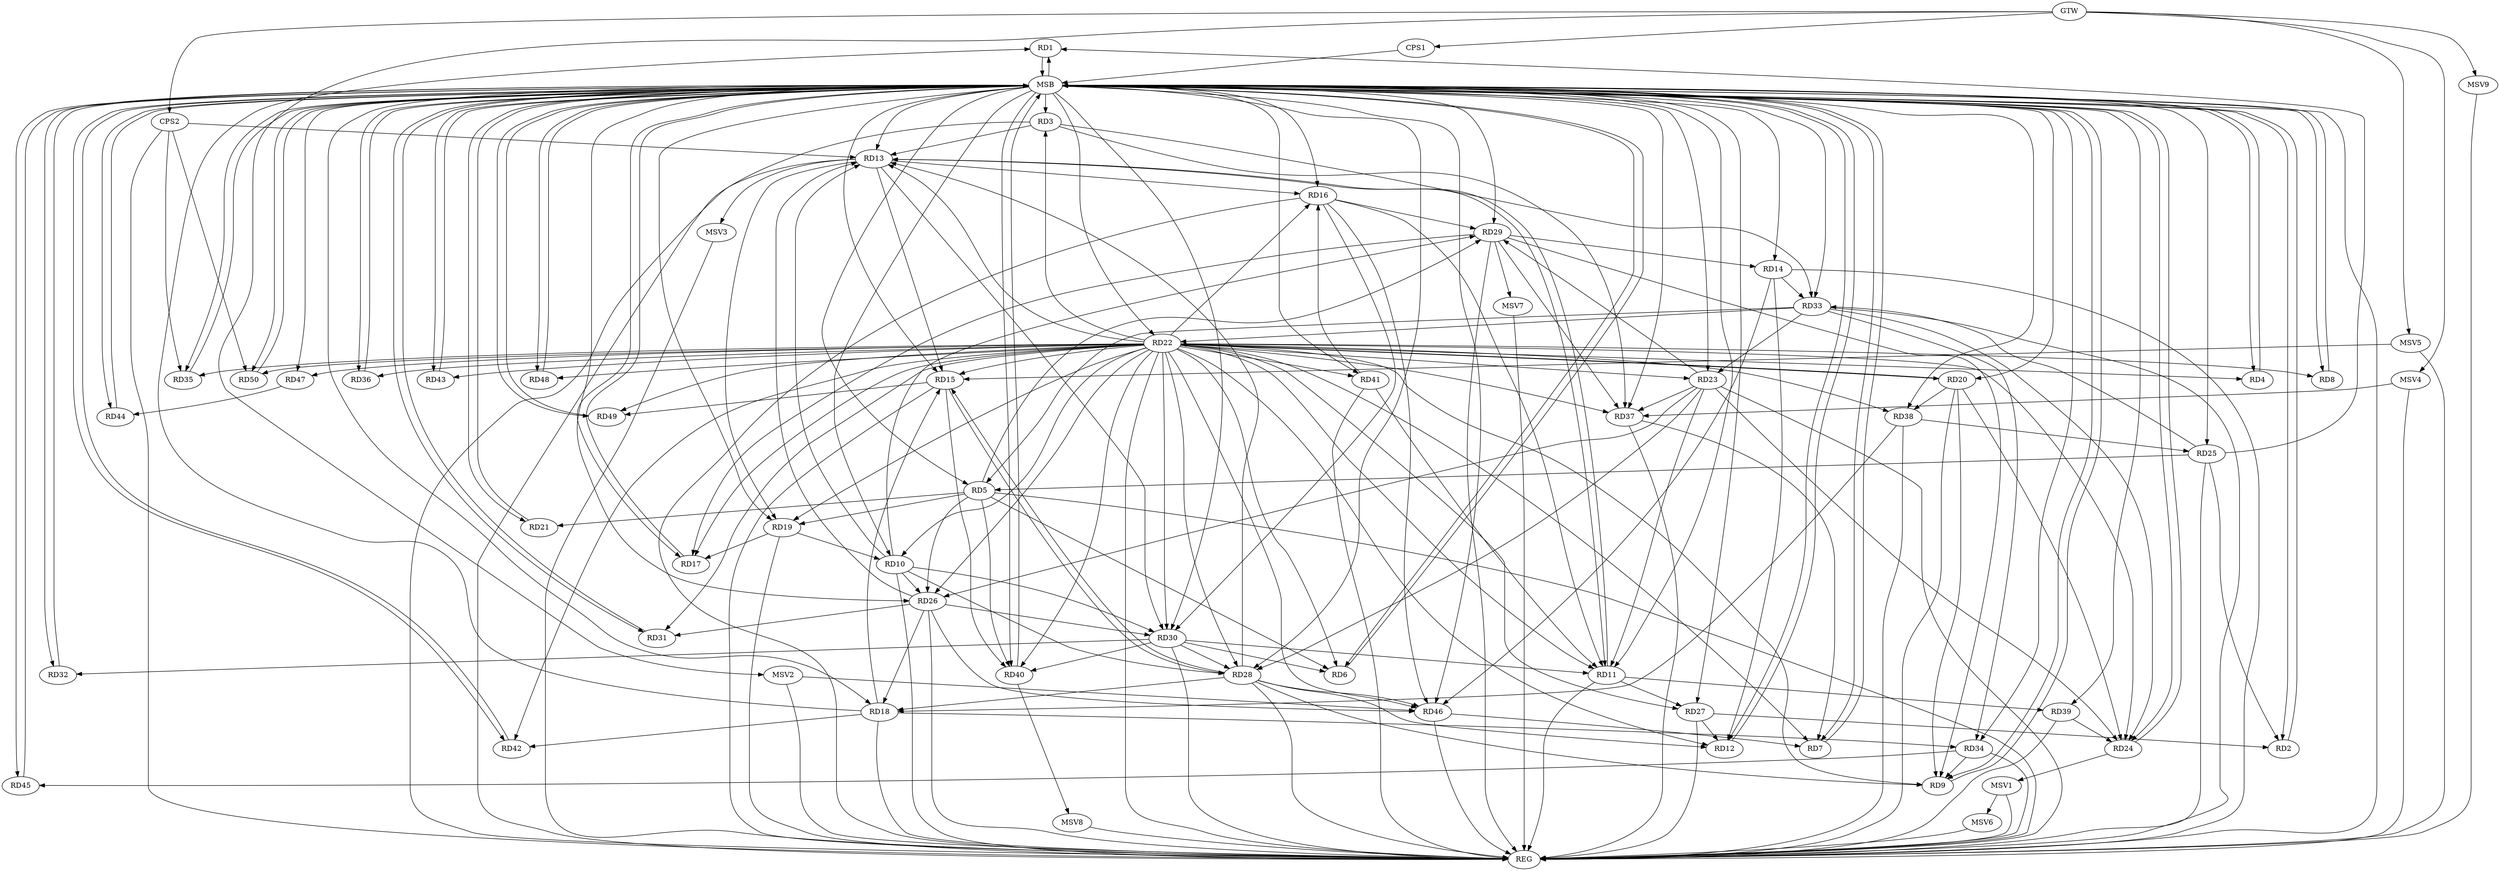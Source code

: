 strict digraph G {
  RD1 [ label="RD1" ];
  RD2 [ label="RD2" ];
  RD3 [ label="RD3" ];
  RD4 [ label="RD4" ];
  RD5 [ label="RD5" ];
  RD6 [ label="RD6" ];
  RD7 [ label="RD7" ];
  RD8 [ label="RD8" ];
  RD9 [ label="RD9" ];
  RD10 [ label="RD10" ];
  RD11 [ label="RD11" ];
  RD12 [ label="RD12" ];
  RD13 [ label="RD13" ];
  RD14 [ label="RD14" ];
  RD15 [ label="RD15" ];
  RD16 [ label="RD16" ];
  RD17 [ label="RD17" ];
  RD18 [ label="RD18" ];
  RD19 [ label="RD19" ];
  RD20 [ label="RD20" ];
  RD21 [ label="RD21" ];
  RD22 [ label="RD22" ];
  RD23 [ label="RD23" ];
  RD24 [ label="RD24" ];
  RD25 [ label="RD25" ];
  RD26 [ label="RD26" ];
  RD27 [ label="RD27" ];
  RD28 [ label="RD28" ];
  RD29 [ label="RD29" ];
  RD30 [ label="RD30" ];
  RD31 [ label="RD31" ];
  RD32 [ label="RD32" ];
  RD33 [ label="RD33" ];
  RD34 [ label="RD34" ];
  RD35 [ label="RD35" ];
  RD36 [ label="RD36" ];
  RD37 [ label="RD37" ];
  RD38 [ label="RD38" ];
  RD39 [ label="RD39" ];
  RD40 [ label="RD40" ];
  RD41 [ label="RD41" ];
  RD42 [ label="RD42" ];
  RD43 [ label="RD43" ];
  RD44 [ label="RD44" ];
  RD45 [ label="RD45" ];
  RD46 [ label="RD46" ];
  RD47 [ label="RD47" ];
  RD48 [ label="RD48" ];
  RD49 [ label="RD49" ];
  RD50 [ label="RD50" ];
  CPS1 [ label="CPS1" ];
  CPS2 [ label="CPS2" ];
  GTW [ label="GTW" ];
  REG [ label="REG" ];
  MSB [ label="MSB" ];
  MSV1 [ label="MSV1" ];
  MSV2 [ label="MSV2" ];
  MSV3 [ label="MSV3" ];
  MSV4 [ label="MSV4" ];
  MSV5 [ label="MSV5" ];
  MSV6 [ label="MSV6" ];
  MSV7 [ label="MSV7" ];
  MSV8 [ label="MSV8" ];
  MSV9 [ label="MSV9" ];
  RD18 -> RD1;
  RD25 -> RD1;
  RD25 -> RD2;
  RD27 -> RD2;
  RD3 -> RD13;
  RD3 -> RD33;
  RD3 -> RD37;
  RD5 -> RD6;
  RD5 -> RD19;
  RD5 -> RD21;
  RD25 -> RD5;
  RD5 -> RD26;
  RD5 -> RD29;
  RD33 -> RD5;
  RD5 -> RD40;
  RD22 -> RD6;
  RD30 -> RD6;
  RD22 -> RD7;
  RD37 -> RD7;
  RD46 -> RD7;
  RD20 -> RD9;
  RD22 -> RD9;
  RD28 -> RD9;
  RD29 -> RD9;
  RD34 -> RD9;
  RD10 -> RD13;
  RD19 -> RD10;
  RD10 -> RD26;
  RD10 -> RD28;
  RD10 -> RD29;
  RD10 -> RD30;
  RD11 -> RD13;
  RD13 -> RD11;
  RD16 -> RD11;
  RD23 -> RD11;
  RD11 -> RD27;
  RD30 -> RD11;
  RD11 -> RD39;
  RD41 -> RD11;
  RD14 -> RD12;
  RD22 -> RD12;
  RD27 -> RD12;
  RD28 -> RD12;
  RD13 -> RD15;
  RD13 -> RD16;
  RD13 -> RD19;
  RD26 -> RD13;
  RD28 -> RD13;
  RD13 -> RD30;
  RD29 -> RD14;
  RD14 -> RD33;
  RD14 -> RD46;
  RD18 -> RD15;
  RD15 -> RD28;
  RD28 -> RD15;
  RD15 -> RD40;
  RD15 -> RD49;
  RD22 -> RD16;
  RD16 -> RD29;
  RD16 -> RD30;
  RD41 -> RD16;
  RD16 -> RD46;
  RD19 -> RD17;
  RD29 -> RD17;
  RD26 -> RD18;
  RD28 -> RD18;
  RD18 -> RD34;
  RD38 -> RD18;
  RD18 -> RD42;
  RD20 -> RD22;
  RD20 -> RD24;
  RD20 -> RD38;
  RD33 -> RD22;
  RD22 -> RD37;
  RD22 -> RD38;
  RD22 -> RD46;
  RD23 -> RD24;
  RD23 -> RD26;
  RD23 -> RD28;
  RD23 -> RD29;
  RD33 -> RD23;
  RD23 -> RD37;
  RD33 -> RD24;
  RD39 -> RD24;
  RD25 -> RD33;
  RD38 -> RD25;
  RD26 -> RD30;
  RD26 -> RD31;
  RD26 -> RD46;
  RD30 -> RD28;
  RD28 -> RD46;
  RD29 -> RD37;
  RD30 -> RD32;
  RD30 -> RD40;
  RD33 -> RD34;
  RD34 -> RD45;
  RD47 -> RD44;
  CPS2 -> RD13;
  CPS2 -> RD35;
  CPS2 -> RD50;
  GTW -> CPS1;
  GTW -> CPS2;
  RD3 -> REG;
  RD5 -> REG;
  RD10 -> REG;
  RD11 -> REG;
  RD13 -> REG;
  RD14 -> REG;
  RD15 -> REG;
  RD16 -> REG;
  RD18 -> REG;
  RD19 -> REG;
  RD20 -> REG;
  RD22 -> REG;
  RD23 -> REG;
  RD25 -> REG;
  RD26 -> REG;
  RD27 -> REG;
  RD28 -> REG;
  RD29 -> REG;
  RD30 -> REG;
  RD33 -> REG;
  RD34 -> REG;
  RD37 -> REG;
  RD38 -> REG;
  RD39 -> REG;
  RD41 -> REG;
  RD46 -> REG;
  CPS2 -> REG;
  RD1 -> MSB;
  MSB -> RD24;
  MSB -> REG;
  RD2 -> MSB;
  MSB -> RD1;
  MSB -> RD5;
  MSB -> RD6;
  MSB -> RD12;
  MSB -> RD22;
  MSB -> RD48;
  RD4 -> MSB;
  MSB -> RD3;
  MSB -> RD15;
  MSB -> RD43;
  MSB -> RD47;
  RD6 -> MSB;
  MSB -> RD4;
  MSB -> RD16;
  MSB -> RD20;
  MSB -> RD21;
  MSB -> RD29;
  MSB -> RD33;
  RD7 -> MSB;
  MSB -> RD10;
  MSB -> RD34;
  MSB -> RD37;
  RD8 -> MSB;
  MSB -> RD7;
  MSB -> RD9;
  MSB -> RD32;
  MSB -> RD49;
  RD9 -> MSB;
  MSB -> RD2;
  MSB -> RD11;
  RD12 -> MSB;
  MSB -> RD14;
  RD17 -> MSB;
  MSB -> RD27;
  MSB -> RD38;
  MSB -> RD40;
  MSB -> RD42;
  RD21 -> MSB;
  MSB -> RD31;
  MSB -> RD41;
  RD24 -> MSB;
  MSB -> RD28;
  MSB -> RD30;
  MSB -> RD44;
  RD31 -> MSB;
  MSB -> RD25;
  MSB -> RD36;
  MSB -> RD45;
  RD32 -> MSB;
  MSB -> RD18;
  RD35 -> MSB;
  MSB -> RD17;
  MSB -> RD39;
  MSB -> RD50;
  RD36 -> MSB;
  RD40 -> MSB;
  RD42 -> MSB;
  RD43 -> MSB;
  MSB -> RD13;
  RD44 -> MSB;
  MSB -> RD8;
  RD45 -> MSB;
  RD48 -> MSB;
  MSB -> RD35;
  RD49 -> MSB;
  MSB -> RD19;
  MSB -> RD26;
  RD50 -> MSB;
  MSB -> RD23;
  MSB -> RD46;
  CPS1 -> MSB;
  RD22 -> RD31;
  RD22 -> RD24;
  RD22 -> RD26;
  RD22 -> RD50;
  RD22 -> RD17;
  RD22 -> RD30;
  RD22 -> RD36;
  RD22 -> RD35;
  RD22 -> RD43;
  RD22 -> RD27;
  RD22 -> RD28;
  RD22 -> RD10;
  RD22 -> RD41;
  RD22 -> RD40;
  RD22 -> RD3;
  RD22 -> RD4;
  RD22 -> RD8;
  RD22 -> RD47;
  RD22 -> RD23;
  RD22 -> RD19;
  RD22 -> RD11;
  RD22 -> RD42;
  RD22 -> RD20;
  RD22 -> RD15;
  RD22 -> RD48;
  RD22 -> RD49;
  RD22 -> RD13;
  RD24 -> MSV1;
  MSV1 -> REG;
  MSV2 -> RD46;
  GTW -> MSV2;
  MSV2 -> REG;
  RD13 -> MSV3;
  MSV3 -> REG;
  MSV4 -> RD37;
  GTW -> MSV4;
  MSV4 -> REG;
  MSV5 -> RD15;
  GTW -> MSV5;
  MSV5 -> REG;
  MSV1 -> MSV6;
  MSV6 -> REG;
  RD29 -> MSV7;
  MSV7 -> REG;
  RD40 -> MSV8;
  MSV8 -> REG;
  GTW -> MSV9;
  MSV9 -> REG;
}
